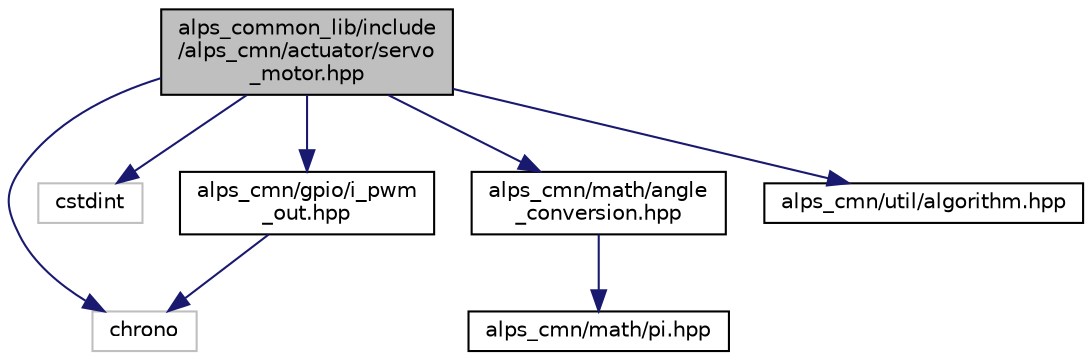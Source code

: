 digraph "alps_common_lib/include/alps_cmn/actuator/servo_motor.hpp"
{
 // LATEX_PDF_SIZE
  edge [fontname="Helvetica",fontsize="10",labelfontname="Helvetica",labelfontsize="10"];
  node [fontname="Helvetica",fontsize="10",shape=record];
  Node1 [label="alps_common_lib/include\l/alps_cmn/actuator/servo\l_motor.hpp",height=0.2,width=0.4,color="black", fillcolor="grey75", style="filled", fontcolor="black",tooltip=" "];
  Node1 -> Node2 [color="midnightblue",fontsize="10",style="solid",fontname="Helvetica"];
  Node2 [label="chrono",height=0.2,width=0.4,color="grey75", fillcolor="white", style="filled",tooltip=" "];
  Node1 -> Node3 [color="midnightblue",fontsize="10",style="solid",fontname="Helvetica"];
  Node3 [label="cstdint",height=0.2,width=0.4,color="grey75", fillcolor="white", style="filled",tooltip=" "];
  Node1 -> Node4 [color="midnightblue",fontsize="10",style="solid",fontname="Helvetica"];
  Node4 [label="alps_cmn/gpio/i_pwm\l_out.hpp",height=0.2,width=0.4,color="black", fillcolor="white", style="filled",URL="$i__pwm__out_8hpp.html",tooltip="PWM出力を行うインタフェース"];
  Node4 -> Node2 [color="midnightblue",fontsize="10",style="solid",fontname="Helvetica"];
  Node1 -> Node5 [color="midnightblue",fontsize="10",style="solid",fontname="Helvetica"];
  Node5 [label="alps_cmn/math/angle\l_conversion.hpp",height=0.2,width=0.4,color="black", fillcolor="white", style="filled",URL="$angle__conversion_8hpp.html",tooltip=" "];
  Node5 -> Node6 [color="midnightblue",fontsize="10",style="solid",fontname="Helvetica"];
  Node6 [label="alps_cmn/math/pi.hpp",height=0.2,width=0.4,color="black", fillcolor="white", style="filled",URL="$pi_8hpp.html",tooltip=" "];
  Node1 -> Node7 [color="midnightblue",fontsize="10",style="solid",fontname="Helvetica"];
  Node7 [label="alps_cmn/util/algorithm.hpp",height=0.2,width=0.4,color="black", fillcolor="white", style="filled",URL="$algorithm_8hpp.html",tooltip=" "];
}

